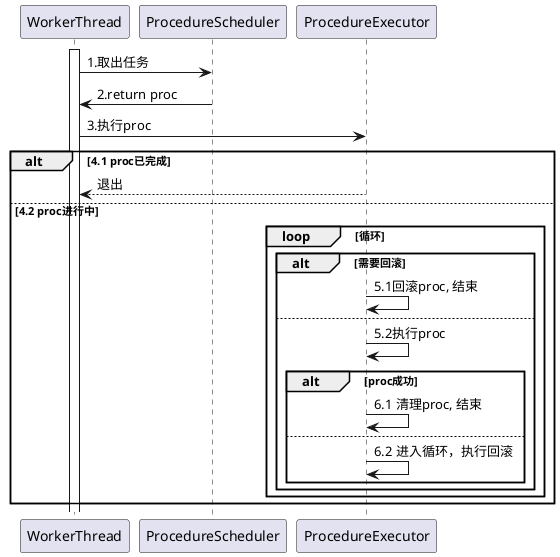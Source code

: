 @startuml
'https://plantuml.com/sequence-diagram



activate WorkerThread
WorkerThread -> ProcedureScheduler: 1.取出任务
ProcedureScheduler -> WorkerThread : 2.return proc
WorkerThread -> ProcedureExecutor: 3.执行proc
alt 4.1 proc已完成
    return 退出
else 4.2 proc进行中

    loop 循环

    alt 需要回滚
        ProcedureExecutor -> ProcedureExecutor:5.1回滚proc, 结束
    else
        ProcedureExecutor -> ProcedureExecutor:5.2执行proc
        alt proc成功
            ProcedureExecutor -> ProcedureExecutor:6.1 清理proc, 结束
        else
            ProcedureExecutor -> ProcedureExecutor:6.2 进入循环，执行回滚

    end
    end
end



end













@enduml